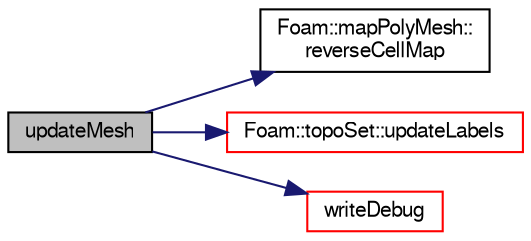 digraph "updateMesh"
{
  bgcolor="transparent";
  edge [fontname="FreeSans",fontsize="10",labelfontname="FreeSans",labelfontsize="10"];
  node [fontname="FreeSans",fontsize="10",shape=record];
  rankdir="LR";
  Node638 [label="updateMesh",height=0.2,width=0.4,color="black", fillcolor="grey75", style="filled", fontcolor="black"];
  Node638 -> Node639 [color="midnightblue",fontsize="10",style="solid",fontname="FreeSans"];
  Node639 [label="Foam::mapPolyMesh::\lreverseCellMap",height=0.2,width=0.4,color="black",URL="$a27386.html#a89843f27b1311c10f35810e3dc692061",tooltip="Reverse cell map. "];
  Node638 -> Node640 [color="midnightblue",fontsize="10",style="solid",fontname="FreeSans"];
  Node640 [label="Foam::topoSet::updateLabels",height=0.2,width=0.4,color="red",URL="$a25462.html#a76dc5c3d4ea7b397d6ac447e1bb37630",tooltip="Update map from map. Used to update cell/face labels. "];
  Node638 -> Node943 [color="midnightblue",fontsize="10",style="solid",fontname="FreeSans"];
  Node943 [label="writeDebug",height=0.2,width=0.4,color="red",URL="$a25438.html#ac2ad209fd237c922034b7caa5bda5048",tooltip="Write maxLen items with label and coordinates. "];
}
